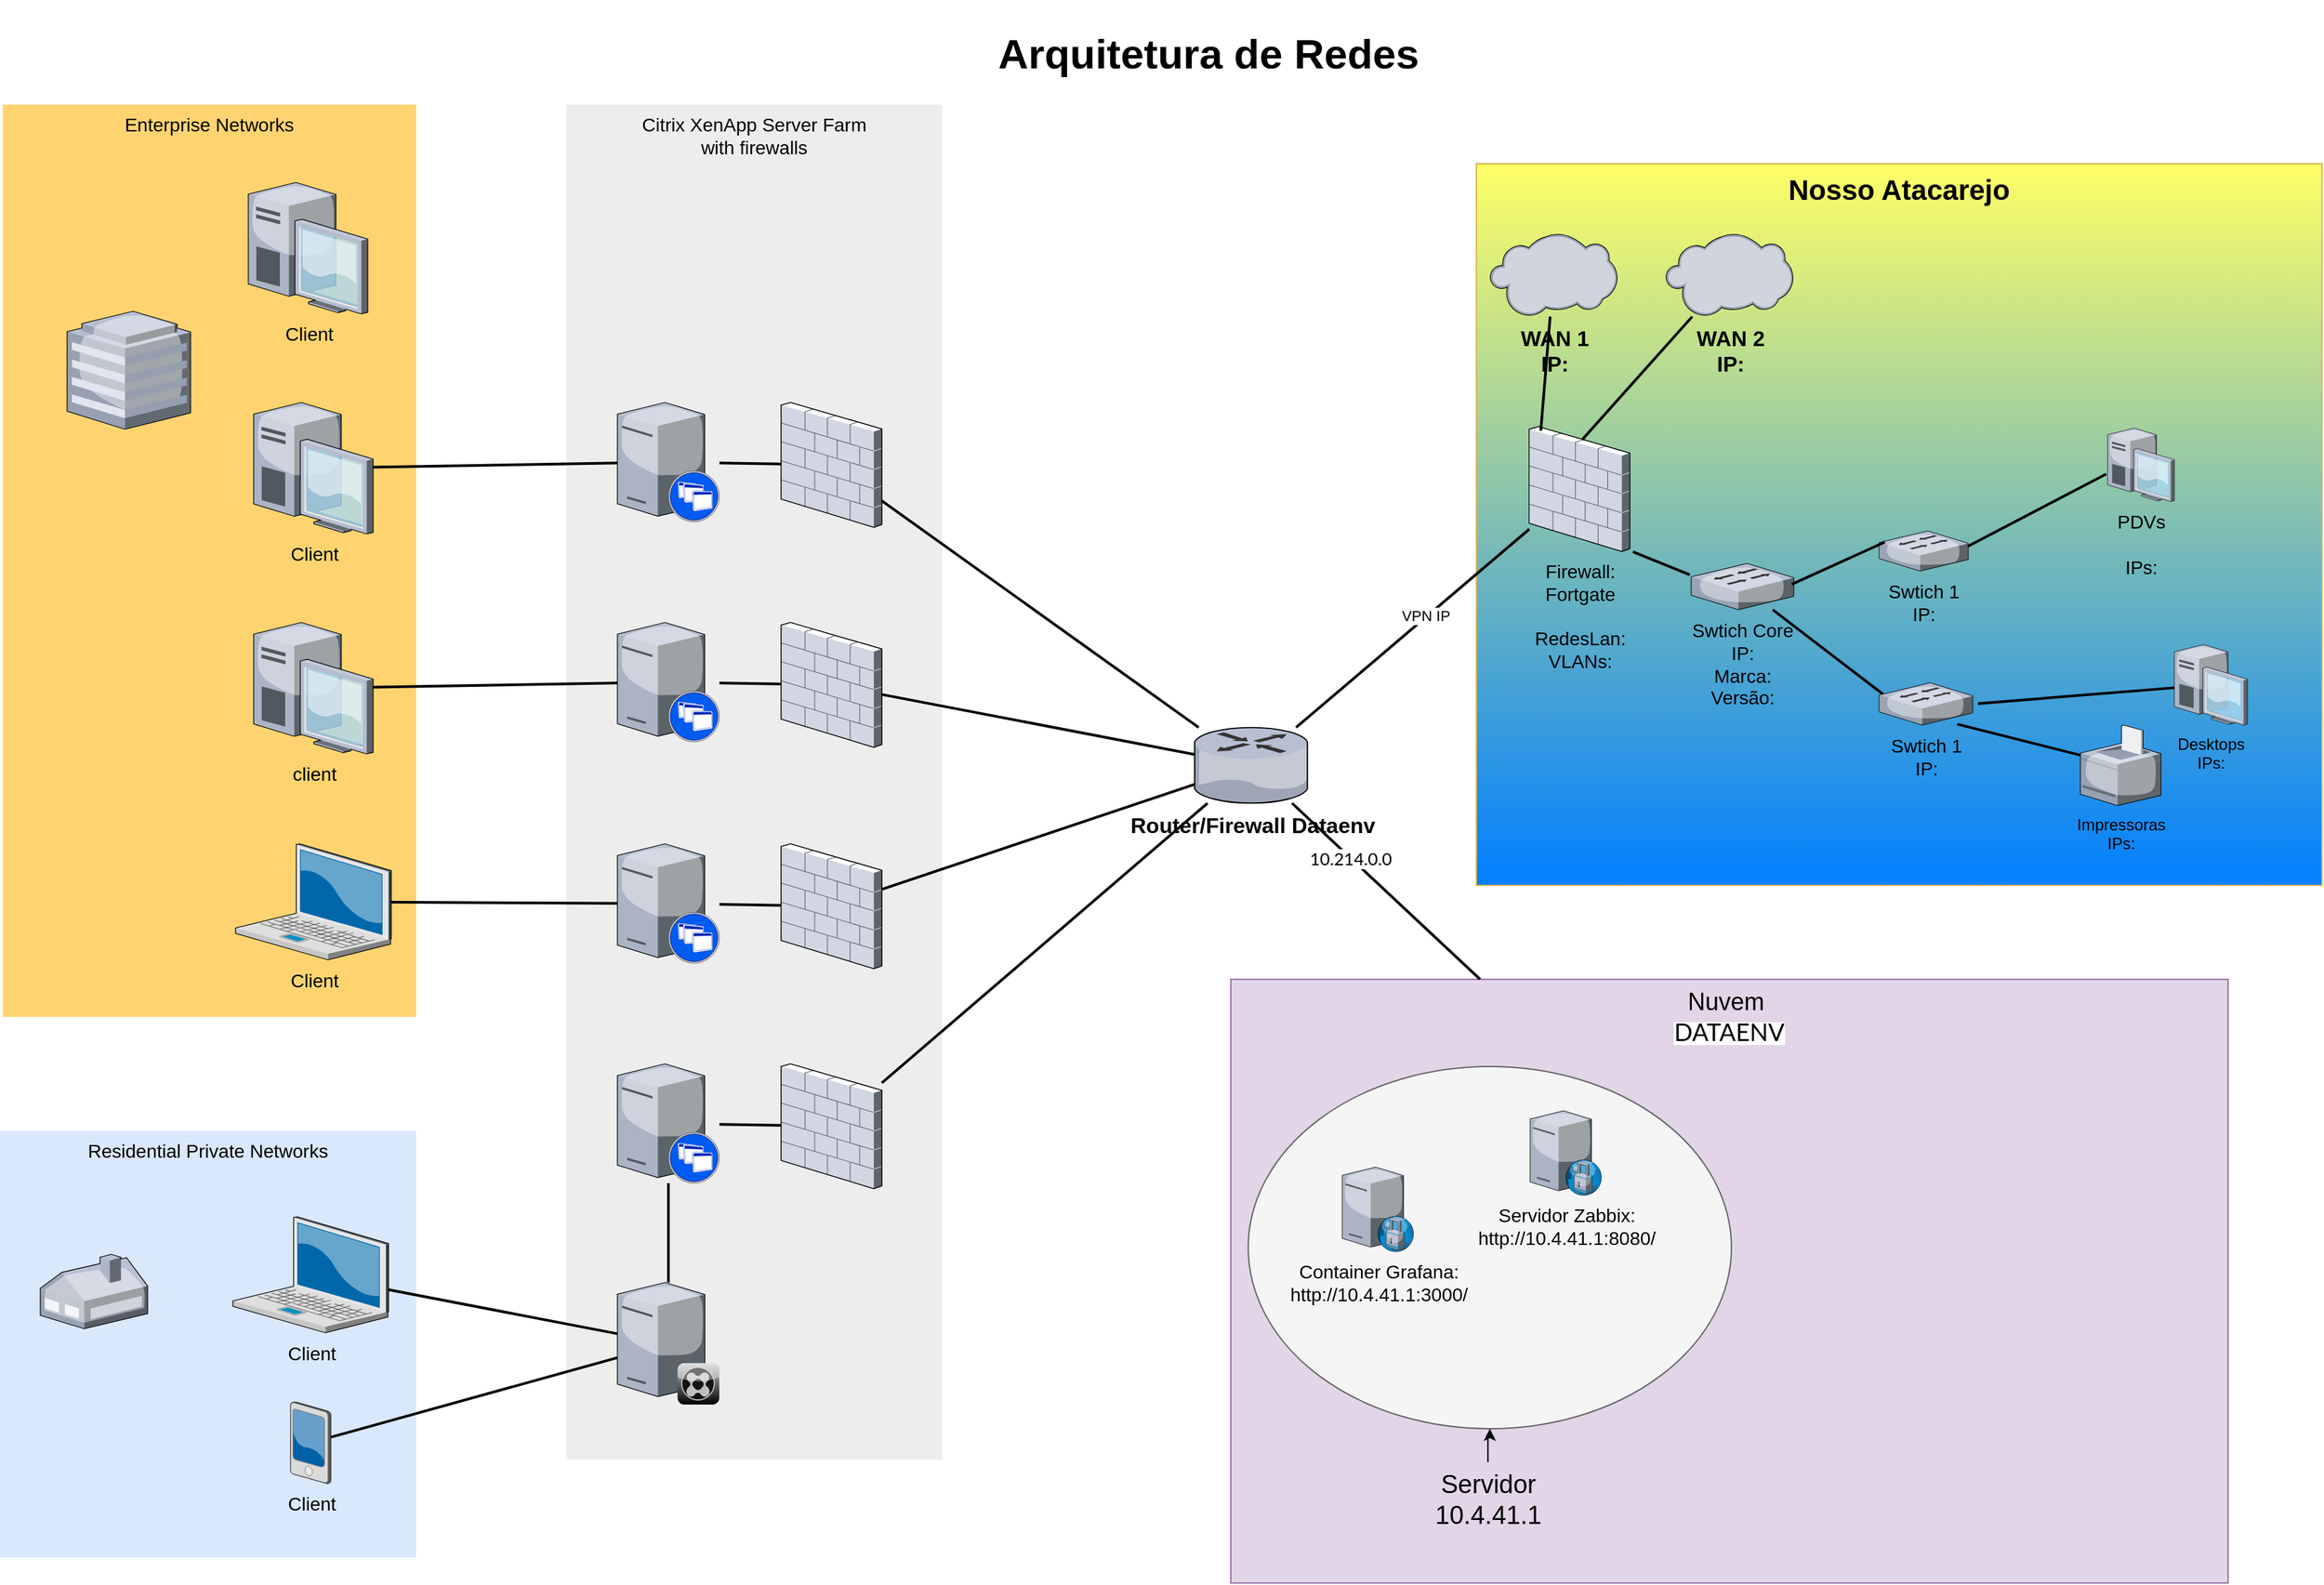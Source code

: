 <mxfile version="26.1.3">
  <diagram name="Page-1" id="e3a06f82-3646-2815-327d-82caf3d4e204">
    <mxGraphModel dx="2194" dy="1214" grid="1" gridSize="10" guides="1" tooltips="1" connect="1" arrows="1" fold="1" page="1" pageScale="1.5" pageWidth="1169" pageHeight="826" background="none" math="0" shadow="0">
      <root>
        <mxCell id="0" style=";html=1;" />
        <mxCell id="1" style=";html=1;" parent="0" />
        <mxCell id="6a7d8f32e03d9370-60" value="&lt;font style=&quot;font-size: 18px;&quot;&gt;Nuvem&amp;nbsp;&lt;/font&gt;&lt;div&gt;&lt;span style=&quot;font-family: lato; text-align: start; background-color: rgb(255, 255, 255);&quot;&gt;&lt;font style=&quot;font-size: 18px;&quot;&gt;DATAENV&lt;/font&gt;&lt;/span&gt;&lt;/div&gt;" style="whiteSpace=wrap;html=1;fillColor=#e1d5e7;fontSize=14;strokeColor=#9673a6;verticalAlign=top;" parent="1" vertex="1">
          <mxGeometry x="937" y="730" width="743" height="450" as="geometry" />
        </mxCell>
        <mxCell id="eO3I2PJSA5BFwuN0Dlqp-1" value="" style="ellipse;whiteSpace=wrap;html=1;fillColor=#f5f5f5;fontColor=#333333;strokeColor=#666666;" vertex="1" parent="1">
          <mxGeometry x="950" y="795" width="360" height="270" as="geometry" />
        </mxCell>
        <mxCell id="6a7d8f32e03d9370-61" value="&lt;font style=&quot;font-size: 21px;&quot;&gt;&lt;b&gt;Nosso Atacarejo&lt;/b&gt;&lt;/font&gt;" style="whiteSpace=wrap;html=1;fillColor=#FFFF66;fontSize=14;strokeColor=#d6b656;verticalAlign=top;gradientColor=#007FFF;" parent="1" vertex="1">
          <mxGeometry x="1120" y="122" width="630" height="538" as="geometry" />
        </mxCell>
        <mxCell id="6a7d8f32e03d9370-59" value="Citrix XenApp Server Farm&lt;div&gt;with firewalls&lt;/div&gt;" style="whiteSpace=wrap;html=1;fillColor=#EDEDED;fontSize=14;strokeColor=none;verticalAlign=top;" parent="1" vertex="1">
          <mxGeometry x="442" y="78" width="280" height="1010" as="geometry" />
        </mxCell>
        <mxCell id="6a7d8f32e03d9370-58" value="Residential Private Networks" style="whiteSpace=wrap;html=1;fillColor=#dae8fc;fontSize=14;strokeColor=none;verticalAlign=top;" parent="1" vertex="1">
          <mxGeometry x="20" y="843" width="310" height="318" as="geometry" />
        </mxCell>
        <mxCell id="6a7d8f32e03d9370-57" value="Enterprise Networks" style="whiteSpace=wrap;html=1;fillColor=#FFD470;gradientColor=none;fontSize=14;strokeColor=none;verticalAlign=top;" parent="1" vertex="1">
          <mxGeometry x="22" y="78" width="308" height="680" as="geometry" />
        </mxCell>
        <mxCell id="6a7d8f32e03d9370-36" style="edgeStyle=none;rounded=0;html=1;startSize=10;endSize=10;jettySize=auto;orthogonalLoop=1;fontSize=14;endArrow=none;endFill=0;strokeWidth=2;" parent="1" source="6a7d8f32e03d9370-1" target="6a7d8f32e03d9370-14" edge="1">
          <mxGeometry relative="1" as="geometry" />
        </mxCell>
        <mxCell id="6a7d8f32e03d9370-1" value="Client" style="verticalLabelPosition=bottom;aspect=fixed;html=1;verticalAlign=top;strokeColor=none;shape=mxgraph.citrix.laptop_2;fillColor=#66B2FF;gradientColor=#0066CC;fontSize=14;" parent="1" vertex="1">
          <mxGeometry x="193.5" y="907" width="116" height="86.5" as="geometry" />
        </mxCell>
        <mxCell id="6a7d8f32e03d9370-35" style="edgeStyle=none;rounded=0;html=1;startSize=10;endSize=10;jettySize=auto;orthogonalLoop=1;fontSize=14;endArrow=none;endFill=0;strokeWidth=2;" parent="1" source="6a7d8f32e03d9370-2" target="6a7d8f32e03d9370-9" edge="1">
          <mxGeometry relative="1" as="geometry" />
        </mxCell>
        <mxCell id="6a7d8f32e03d9370-2" value="Client" style="verticalLabelPosition=bottom;aspect=fixed;html=1;verticalAlign=top;strokeColor=none;shape=mxgraph.citrix.laptop_2;fillColor=#66B2FF;gradientColor=#0066CC;fontSize=14;" parent="1" vertex="1">
          <mxGeometry x="195.5" y="629" width="116" height="86.5" as="geometry" />
        </mxCell>
        <mxCell id="6a7d8f32e03d9370-34" style="edgeStyle=none;rounded=0;html=1;startSize=10;endSize=10;jettySize=auto;orthogonalLoop=1;fontSize=14;endArrow=none;endFill=0;strokeWidth=2;" parent="1" source="6a7d8f32e03d9370-3" target="6a7d8f32e03d9370-10" edge="1">
          <mxGeometry relative="1" as="geometry" />
        </mxCell>
        <mxCell id="6a7d8f32e03d9370-3" value="client" style="verticalLabelPosition=bottom;aspect=fixed;html=1;verticalAlign=top;strokeColor=none;shape=mxgraph.citrix.desktop;fillColor=#66B2FF;gradientColor=#0066CC;fontSize=14;" parent="1" vertex="1">
          <mxGeometry x="209.0" y="464.0" width="89" height="98" as="geometry" />
        </mxCell>
        <mxCell id="6a7d8f32e03d9370-33" style="edgeStyle=none;rounded=0;html=1;startSize=10;endSize=10;jettySize=auto;orthogonalLoop=1;fontSize=14;endArrow=none;endFill=0;strokeWidth=2;" parent="1" source="6a7d8f32e03d9370-4" target="6a7d8f32e03d9370-11" edge="1">
          <mxGeometry relative="1" as="geometry" />
        </mxCell>
        <mxCell id="6a7d8f32e03d9370-4" value="Client" style="verticalLabelPosition=bottom;aspect=fixed;html=1;verticalAlign=top;strokeColor=none;shape=mxgraph.citrix.desktop;fillColor=#66B2FF;gradientColor=#0066CC;fontSize=14;" parent="1" vertex="1">
          <mxGeometry x="209.0" y="300.0" width="89" height="98" as="geometry" />
        </mxCell>
        <mxCell id="6a7d8f32e03d9370-5" value="Client" style="verticalLabelPosition=bottom;aspect=fixed;html=1;verticalAlign=top;strokeColor=none;shape=mxgraph.citrix.desktop;fillColor=#66B2FF;gradientColor=#0066CC;fontSize=14;" parent="1" vertex="1">
          <mxGeometry x="205.0" y="136.0" width="89" height="98" as="geometry" />
        </mxCell>
        <mxCell id="6a7d8f32e03d9370-37" style="edgeStyle=none;rounded=0;html=1;startSize=10;endSize=10;jettySize=auto;orthogonalLoop=1;fontSize=14;endArrow=none;endFill=0;strokeWidth=2;" parent="1" source="6a7d8f32e03d9370-6" target="6a7d8f32e03d9370-14" edge="1">
          <mxGeometry relative="1" as="geometry" />
        </mxCell>
        <mxCell id="6a7d8f32e03d9370-6" value="Client" style="verticalLabelPosition=bottom;aspect=fixed;html=1;verticalAlign=top;strokeColor=none;shape=mxgraph.citrix.pda;fillColor=#66B2FF;gradientColor=#0066CC;fontSize=14;" parent="1" vertex="1">
          <mxGeometry x="236.5" y="1045" width="30" height="61" as="geometry" />
        </mxCell>
        <mxCell id="6a7d8f32e03d9370-39" style="edgeStyle=none;rounded=0;html=1;startSize=10;endSize=10;jettySize=auto;orthogonalLoop=1;fontSize=14;endArrow=none;endFill=0;strokeWidth=2;" parent="1" source="6a7d8f32e03d9370-8" target="6a7d8f32e03d9370-21" edge="1">
          <mxGeometry relative="1" as="geometry">
            <mxPoint x="580" y="826" as="targetPoint" />
          </mxGeometry>
        </mxCell>
        <mxCell id="6a7d8f32e03d9370-8" value="" style="verticalLabelPosition=bottom;aspect=fixed;html=1;verticalAlign=top;strokeColor=none;shape=mxgraph.citrix.xenapp_server;fillColor=#66B2FF;gradientColor=#0066CC;fontSize=14;" parent="1" vertex="1">
          <mxGeometry x="480.0" y="793" width="76" height="89" as="geometry" />
        </mxCell>
        <mxCell id="6a7d8f32e03d9370-40" style="edgeStyle=none;rounded=0;html=1;startSize=10;endSize=10;jettySize=auto;orthogonalLoop=1;fontSize=14;endArrow=none;endFill=0;strokeWidth=2;" parent="1" source="6a7d8f32e03d9370-9" target="6a7d8f32e03d9370-20" edge="1">
          <mxGeometry relative="1" as="geometry" />
        </mxCell>
        <mxCell id="6a7d8f32e03d9370-9" value="" style="verticalLabelPosition=bottom;aspect=fixed;html=1;verticalAlign=top;strokeColor=none;shape=mxgraph.citrix.xenapp_server;fillColor=#66B2FF;gradientColor=#0066CC;fontSize=14;" parent="1" vertex="1">
          <mxGeometry x="480.0" y="629" width="76" height="89" as="geometry" />
        </mxCell>
        <mxCell id="6a7d8f32e03d9370-41" style="edgeStyle=none;rounded=0;html=1;startSize=10;endSize=10;jettySize=auto;orthogonalLoop=1;fontSize=14;endArrow=none;endFill=0;strokeWidth=2;" parent="1" source="6a7d8f32e03d9370-10" target="6a7d8f32e03d9370-19" edge="1">
          <mxGeometry relative="1" as="geometry" />
        </mxCell>
        <mxCell id="6a7d8f32e03d9370-10" value="" style="verticalLabelPosition=bottom;aspect=fixed;html=1;verticalAlign=top;strokeColor=none;shape=mxgraph.citrix.xenapp_server;fillColor=#66B2FF;gradientColor=#0066CC;fontSize=14;" parent="1" vertex="1">
          <mxGeometry x="480.0" y="464" width="76" height="89" as="geometry" />
        </mxCell>
        <mxCell id="6a7d8f32e03d9370-42" style="edgeStyle=none;rounded=0;html=1;startSize=10;endSize=10;jettySize=auto;orthogonalLoop=1;fontSize=14;endArrow=none;endFill=0;strokeWidth=2;" parent="1" source="6a7d8f32e03d9370-11" target="6a7d8f32e03d9370-18" edge="1">
          <mxGeometry relative="1" as="geometry" />
        </mxCell>
        <mxCell id="6a7d8f32e03d9370-11" value="" style="verticalLabelPosition=bottom;aspect=fixed;html=1;verticalAlign=top;strokeColor=none;shape=mxgraph.citrix.xenapp_server;fillColor=#66B2FF;gradientColor=#0066CC;fontSize=14;" parent="1" vertex="1">
          <mxGeometry x="480.0" y="300" width="76" height="89" as="geometry" />
        </mxCell>
        <mxCell id="6a7d8f32e03d9370-52" style="edgeStyle=none;rounded=0;html=1;startSize=10;endSize=10;jettySize=auto;orthogonalLoop=1;fontSize=14;endArrow=none;endFill=0;strokeWidth=2;entryX=0.002;entryY=0.822;entryDx=0;entryDy=0;entryPerimeter=0;" parent="1" source="6a7d8f32e03d9370-13" target="eO3I2PJSA5BFwuN0Dlqp-6" edge="1">
          <mxGeometry relative="1" as="geometry" />
        </mxCell>
        <mxCell id="eO3I2PJSA5BFwuN0Dlqp-28" value="VPN IP" style="edgeLabel;html=1;align=center;verticalAlign=middle;resizable=0;points=[];" vertex="1" connectable="0" parent="6a7d8f32e03d9370-52">
          <mxGeometry x="0.113" y="1" relative="1" as="geometry">
            <mxPoint as="offset" />
          </mxGeometry>
        </mxCell>
        <mxCell id="6a7d8f32e03d9370-56" style="edgeStyle=none;rounded=0;html=1;startSize=10;endSize=10;jettySize=auto;orthogonalLoop=1;fontSize=14;endArrow=none;endFill=0;strokeWidth=2;entryX=0.25;entryY=0;entryDx=0;entryDy=0;" parent="1" source="6a7d8f32e03d9370-13" target="6a7d8f32e03d9370-60" edge="1">
          <mxGeometry relative="1" as="geometry" />
        </mxCell>
        <mxCell id="eO3I2PJSA5BFwuN0Dlqp-20" value="&lt;span style=&quot;font-family: lato; font-size: 12.8px; text-align: start; text-wrap-mode: wrap;&quot;&gt;10.214.0.0&lt;/span&gt;" style="edgeLabel;html=1;align=center;verticalAlign=middle;resizable=0;points=[];" vertex="1" connectable="0" parent="6a7d8f32e03d9370-56">
          <mxGeometry x="-0.378" relative="1" as="geometry">
            <mxPoint as="offset" />
          </mxGeometry>
        </mxCell>
        <mxCell id="6a7d8f32e03d9370-13" value="&lt;font style=&quot;font-size: 16px;&quot;&gt;&lt;b&gt;Router/Firewall Dataenv&lt;/b&gt;&lt;/font&gt;" style="verticalLabelPosition=bottom;aspect=fixed;html=1;verticalAlign=top;strokeColor=none;shape=mxgraph.citrix.router;fillColor=#66B2FF;gradientColor=#0066CC;fontSize=14;" parent="1" vertex="1">
          <mxGeometry x="910" y="542.29" width="85" height="56.41" as="geometry" />
        </mxCell>
        <mxCell id="6a7d8f32e03d9370-38" style="edgeStyle=none;rounded=0;html=1;startSize=10;endSize=10;jettySize=auto;orthogonalLoop=1;fontSize=14;endArrow=none;endFill=0;strokeWidth=2;" parent="1" source="6a7d8f32e03d9370-14" target="6a7d8f32e03d9370-8" edge="1">
          <mxGeometry relative="1" as="geometry" />
        </mxCell>
        <mxCell id="6a7d8f32e03d9370-14" value="" style="verticalLabelPosition=bottom;aspect=fixed;html=1;verticalAlign=top;strokeColor=none;shape=mxgraph.citrix.xenclient_synchronizer;fillColor=#CCCCCC;gradientColor=#000000;gradientDirection=south;fontSize=14;" parent="1" vertex="1">
          <mxGeometry x="480.0" y="956" width="76" height="91" as="geometry" />
        </mxCell>
        <mxCell id="6a7d8f32e03d9370-45" style="edgeStyle=none;rounded=0;html=1;startSize=10;endSize=10;jettySize=auto;orthogonalLoop=1;fontSize=14;endArrow=none;endFill=0;strokeWidth=2;" parent="1" source="6a7d8f32e03d9370-18" target="6a7d8f32e03d9370-13" edge="1">
          <mxGeometry relative="1" as="geometry" />
        </mxCell>
        <mxCell id="6a7d8f32e03d9370-18" value="" style="verticalLabelPosition=bottom;aspect=fixed;html=1;verticalAlign=top;strokeColor=none;shape=mxgraph.citrix.firewall;fillColor=#66B2FF;gradientColor=#0066CC;fontSize=14;" parent="1" vertex="1">
          <mxGeometry x="602" y="300" width="75" height="93" as="geometry" />
        </mxCell>
        <mxCell id="6a7d8f32e03d9370-46" style="edgeStyle=none;rounded=0;html=1;startSize=10;endSize=10;jettySize=auto;orthogonalLoop=1;fontSize=14;endArrow=none;endFill=0;strokeWidth=2;" parent="1" source="6a7d8f32e03d9370-19" target="6a7d8f32e03d9370-13" edge="1">
          <mxGeometry relative="1" as="geometry" />
        </mxCell>
        <mxCell id="6a7d8f32e03d9370-19" value="" style="verticalLabelPosition=bottom;aspect=fixed;html=1;verticalAlign=top;strokeColor=none;shape=mxgraph.citrix.firewall;fillColor=#66B2FF;gradientColor=#0066CC;fontSize=14;" parent="1" vertex="1">
          <mxGeometry x="602" y="464" width="75" height="93" as="geometry" />
        </mxCell>
        <mxCell id="6a7d8f32e03d9370-47" style="edgeStyle=none;rounded=0;html=1;startSize=10;endSize=10;jettySize=auto;orthogonalLoop=1;fontSize=14;endArrow=none;endFill=0;strokeWidth=2;" parent="1" source="6a7d8f32e03d9370-20" target="6a7d8f32e03d9370-13" edge="1">
          <mxGeometry relative="1" as="geometry" />
        </mxCell>
        <mxCell id="6a7d8f32e03d9370-20" value="" style="verticalLabelPosition=bottom;aspect=fixed;html=1;verticalAlign=top;strokeColor=none;shape=mxgraph.citrix.firewall;fillColor=#66B2FF;gradientColor=#0066CC;fontSize=14;" parent="1" vertex="1">
          <mxGeometry x="602" y="629" width="75" height="93" as="geometry" />
        </mxCell>
        <mxCell id="6a7d8f32e03d9370-48" style="edgeStyle=none;rounded=0;html=1;startSize=10;endSize=10;jettySize=auto;orthogonalLoop=1;fontSize=14;endArrow=none;endFill=0;strokeWidth=2;" parent="1" source="6a7d8f32e03d9370-21" target="6a7d8f32e03d9370-13" edge="1">
          <mxGeometry relative="1" as="geometry" />
        </mxCell>
        <mxCell id="6a7d8f32e03d9370-21" value="" style="verticalLabelPosition=bottom;aspect=fixed;html=1;verticalAlign=top;strokeColor=none;shape=mxgraph.citrix.firewall;fillColor=#66B2FF;gradientColor=#0066CC;fontSize=14;" parent="1" vertex="1">
          <mxGeometry x="602" y="793" width="75" height="93" as="geometry" />
        </mxCell>
        <mxCell id="6a7d8f32e03d9370-23" value="" style="verticalLabelPosition=bottom;aspect=fixed;html=1;verticalAlign=top;strokeColor=none;shape=mxgraph.citrix.home_office;fillColor=#66B2FF;gradientColor=#0066CC;fontSize=14;" parent="1" vertex="1">
          <mxGeometry x="50" y="935" width="80" height="55.5" as="geometry" />
        </mxCell>
        <mxCell id="6a7d8f32e03d9370-24" value="" style="verticalLabelPosition=bottom;aspect=fixed;html=1;verticalAlign=top;strokeColor=none;shape=mxgraph.citrix.hq_enterprise;fillColor=#66B2FF;gradientColor=#0066CC;fontSize=14;" parent="1" vertex="1">
          <mxGeometry x="70" y="232" width="92" height="88" as="geometry" />
        </mxCell>
        <mxCell id="6a7d8f32e03d9370-25" value="Servidor Zabbix:&lt;br&gt;http://10.4.41.1:8080/" style="verticalLabelPosition=bottom;aspect=fixed;html=1;verticalAlign=top;strokeColor=none;shape=mxgraph.citrix.proxy_server;fillColor=#66B2FF;gradientColor=#0066CC;fontSize=14;" parent="1" vertex="1">
          <mxGeometry x="1160" y="828" width="53.55" height="63" as="geometry" />
        </mxCell>
        <mxCell id="6a7d8f32e03d9370-55" style="edgeStyle=none;rounded=0;html=1;startSize=10;endSize=10;jettySize=auto;orthogonalLoop=1;fontSize=14;endArrow=none;endFill=0;strokeWidth=2;entryX=0.048;entryY=0.279;entryDx=0;entryDy=0;entryPerimeter=0;" parent="1" source="6a7d8f32e03d9370-26" target="eO3I2PJSA5BFwuN0Dlqp-8" edge="1">
          <mxGeometry relative="1" as="geometry">
            <mxPoint x="1410" y="530" as="targetPoint" />
          </mxGeometry>
        </mxCell>
        <mxCell id="6a7d8f32e03d9370-26" value="Swtich Core&lt;br&gt;IP:&lt;br&gt;Marca:&lt;br&gt;Versão:" style="verticalLabelPosition=bottom;aspect=fixed;html=1;verticalAlign=top;strokeColor=none;shape=mxgraph.citrix.switch;fillColor=#66B2FF;gradientColor=#0066CC;fontSize=14;" parent="1" vertex="1">
          <mxGeometry x="1280" y="420" width="76.48" height="34.5" as="geometry" />
        </mxCell>
        <mxCell id="eO3I2PJSA5BFwuN0Dlqp-2" value="Container Grafana:&lt;br&gt;http://10.4.41.1:3000/" style="verticalLabelPosition=bottom;aspect=fixed;html=1;verticalAlign=top;strokeColor=none;shape=mxgraph.citrix.proxy_server;fillColor=#66B2FF;gradientColor=#0066CC;fontSize=14;" vertex="1" parent="1">
          <mxGeometry x="1020" y="870" width="53.55" height="63" as="geometry" />
        </mxCell>
        <mxCell id="eO3I2PJSA5BFwuN0Dlqp-5" style="edgeStyle=orthogonalEdgeStyle;rounded=0;orthogonalLoop=1;jettySize=auto;html=1;" edge="1" parent="1" source="eO3I2PJSA5BFwuN0Dlqp-4" target="eO3I2PJSA5BFwuN0Dlqp-1">
          <mxGeometry relative="1" as="geometry" />
        </mxCell>
        <mxCell id="eO3I2PJSA5BFwuN0Dlqp-4" value="&lt;font style=&quot;font-size: 19px;&quot;&gt;Servidor 10.4.41.1&lt;/font&gt;" style="text;html=1;align=center;verticalAlign=middle;whiteSpace=wrap;rounded=0;" vertex="1" parent="1">
          <mxGeometry x="1073.55" y="1090" width="110" height="56" as="geometry" />
        </mxCell>
        <mxCell id="eO3I2PJSA5BFwuN0Dlqp-6" value="Firewall:&lt;br&gt;Fortgate&lt;br&gt;&lt;br&gt;RedesLan:&lt;br&gt;VLANs:" style="verticalLabelPosition=bottom;aspect=fixed;html=1;verticalAlign=top;strokeColor=none;shape=mxgraph.citrix.firewall;fillColor=#66B2FF;gradientColor=#0066CC;fontSize=14;" vertex="1" parent="1">
          <mxGeometry x="1159.28" y="318" width="75" height="93" as="geometry" />
        </mxCell>
        <mxCell id="eO3I2PJSA5BFwuN0Dlqp-7" style="edgeStyle=none;rounded=0;html=1;startSize=10;endSize=10;jettySize=auto;orthogonalLoop=1;fontSize=14;endArrow=none;endFill=0;strokeWidth=2;entryX=-0.014;entryY=0.244;entryDx=0;entryDy=0;entryPerimeter=0;exitX=1.031;exitY=1.003;exitDx=0;exitDy=0;exitPerimeter=0;" edge="1" parent="1" source="eO3I2PJSA5BFwuN0Dlqp-6" target="6a7d8f32e03d9370-26">
          <mxGeometry relative="1" as="geometry">
            <mxPoint x="1240.5" y="573" as="sourcePoint" />
            <mxPoint x="1351.5" y="545" as="targetPoint" />
          </mxGeometry>
        </mxCell>
        <mxCell id="eO3I2PJSA5BFwuN0Dlqp-8" value="Swtich 1&lt;br&gt;IP:" style="verticalLabelPosition=bottom;aspect=fixed;html=1;verticalAlign=top;strokeColor=none;shape=mxgraph.citrix.switch;fillColor=#66B2FF;gradientColor=#0066CC;fontSize=14;" vertex="1" parent="1">
          <mxGeometry x="1420" y="509" width="69.83" height="31.5" as="geometry" />
        </mxCell>
        <mxCell id="eO3I2PJSA5BFwuN0Dlqp-9" value="Swtich 1&lt;br&gt;IP:" style="verticalLabelPosition=bottom;aspect=fixed;html=1;verticalAlign=top;strokeColor=none;shape=mxgraph.citrix.switch;fillColor=#66B2FF;gradientColor=#0066CC;fontSize=14;" vertex="1" parent="1">
          <mxGeometry x="1420" y="395.75" width="66.5" height="30" as="geometry" />
        </mxCell>
        <mxCell id="eO3I2PJSA5BFwuN0Dlqp-10" style="edgeStyle=none;rounded=0;html=1;startSize=10;endSize=10;jettySize=auto;orthogonalLoop=1;fontSize=14;endArrow=none;endFill=0;strokeWidth=2;entryX=0.064;entryY=0.279;entryDx=0;entryDy=0;entryPerimeter=0;exitX=0.98;exitY=0.451;exitDx=0;exitDy=0;exitPerimeter=0;" edge="1" parent="1" source="6a7d8f32e03d9370-26" target="eO3I2PJSA5BFwuN0Dlqp-9">
          <mxGeometry relative="1" as="geometry">
            <mxPoint x="1362" y="441" as="sourcePoint" />
            <mxPoint x="1433" y="497" as="targetPoint" />
          </mxGeometry>
        </mxCell>
        <mxCell id="eO3I2PJSA5BFwuN0Dlqp-12" value="PDVs&lt;br&gt;&lt;br&gt;IPs:" style="verticalLabelPosition=bottom;aspect=fixed;html=1;verticalAlign=top;strokeColor=none;shape=mxgraph.citrix.desktop;fillColor=#66B2FF;gradientColor=#0066CC;fontSize=14;" vertex="1" parent="1">
          <mxGeometry x="1590.27" y="319.13" width="49.73" height="54.75" as="geometry" />
        </mxCell>
        <mxCell id="eO3I2PJSA5BFwuN0Dlqp-13" style="edgeStyle=none;rounded=0;html=1;startSize=10;endSize=10;jettySize=auto;orthogonalLoop=1;fontSize=14;endArrow=none;endFill=0;strokeWidth=2;exitX=0.995;exitY=0.382;exitDx=0;exitDy=0;exitPerimeter=0;entryX=-0.021;entryY=0.626;entryDx=0;entryDy=0;entryPerimeter=0;" edge="1" parent="1" source="eO3I2PJSA5BFwuN0Dlqp-9" target="eO3I2PJSA5BFwuN0Dlqp-12">
          <mxGeometry relative="1" as="geometry">
            <mxPoint x="1484" y="402.25" as="sourcePoint" />
            <mxPoint x="1670" y="399.25" as="targetPoint" />
          </mxGeometry>
        </mxCell>
        <mxCell id="eO3I2PJSA5BFwuN0Dlqp-14" value="&lt;font style=&quot;font-size: 16px;&quot;&gt;&lt;b&gt;WAN 1&lt;br&gt;IP:&lt;/b&gt;&lt;/font&gt;" style="verticalLabelPosition=bottom;sketch=0;aspect=fixed;html=1;verticalAlign=top;strokeColor=none;align=center;outlineConnect=0;shape=mxgraph.citrix.cloud;" vertex="1" parent="1">
          <mxGeometry x="1130" y="174" width="95" height="62" as="geometry" />
        </mxCell>
        <mxCell id="eO3I2PJSA5BFwuN0Dlqp-15" style="edgeStyle=none;rounded=0;html=1;startSize=10;endSize=10;jettySize=auto;orthogonalLoop=1;fontSize=14;endArrow=none;endFill=0;strokeWidth=2;exitX=0.116;exitY=0.033;exitDx=0;exitDy=0;exitPerimeter=0;" edge="1" parent="1" source="eO3I2PJSA5BFwuN0Dlqp-6" target="eO3I2PJSA5BFwuN0Dlqp-14">
          <mxGeometry relative="1" as="geometry">
            <mxPoint x="1217" y="442" as="sourcePoint" />
            <mxPoint x="1264" y="470" as="targetPoint" />
          </mxGeometry>
        </mxCell>
        <mxCell id="eO3I2PJSA5BFwuN0Dlqp-18" value="&lt;font style=&quot;font-size: 16px;&quot;&gt;&lt;b&gt;WAN 2&lt;br&gt;IP:&lt;/b&gt;&lt;/font&gt;" style="verticalLabelPosition=bottom;sketch=0;aspect=fixed;html=1;verticalAlign=top;strokeColor=none;align=center;outlineConnect=0;shape=mxgraph.citrix.cloud;" vertex="1" parent="1">
          <mxGeometry x="1261" y="174" width="95" height="62" as="geometry" />
        </mxCell>
        <mxCell id="eO3I2PJSA5BFwuN0Dlqp-19" style="edgeStyle=none;rounded=0;html=1;startSize=10;endSize=10;jettySize=auto;orthogonalLoop=1;fontSize=14;endArrow=none;endFill=0;strokeWidth=2;exitX=0.528;exitY=0.104;exitDx=0;exitDy=0;exitPerimeter=0;" edge="1" parent="1" target="eO3I2PJSA5BFwuN0Dlqp-18" source="eO3I2PJSA5BFwuN0Dlqp-6">
          <mxGeometry relative="1" as="geometry">
            <mxPoint x="1254" y="342" as="sourcePoint" />
            <mxPoint x="1379" y="470" as="targetPoint" />
          </mxGeometry>
        </mxCell>
        <mxCell id="eO3I2PJSA5BFwuN0Dlqp-23" value="&lt;h2&gt;&lt;font style=&quot;font-size: 31px;&quot;&gt;Arquitetura de Redes&lt;/font&gt;&lt;/h2&gt;" style="text;html=1;align=center;verticalAlign=middle;resizable=0;points=[];autosize=1;strokeColor=none;fillColor=none;" vertex="1" parent="1">
          <mxGeometry x="750" width="340" height="80" as="geometry" />
        </mxCell>
        <mxCell id="eO3I2PJSA5BFwuN0Dlqp-24" value="Impressoras&lt;br&gt;IPs:" style="verticalLabelPosition=bottom;sketch=0;aspect=fixed;html=1;verticalAlign=top;strokeColor=none;align=center;outlineConnect=0;shape=mxgraph.citrix.printer;" vertex="1" parent="1">
          <mxGeometry x="1570" y="540.5" width="60" height="60" as="geometry" />
        </mxCell>
        <mxCell id="eO3I2PJSA5BFwuN0Dlqp-25" value="Desktops&lt;br&gt;IPs:" style="verticalLabelPosition=bottom;sketch=0;aspect=fixed;html=1;verticalAlign=top;strokeColor=none;align=center;outlineConnect=0;shape=mxgraph.citrix.desktop;" vertex="1" parent="1">
          <mxGeometry x="1640" y="480.5" width="54.49" height="60" as="geometry" />
        </mxCell>
        <mxCell id="eO3I2PJSA5BFwuN0Dlqp-26" style="edgeStyle=none;rounded=0;html=1;startSize=10;endSize=10;jettySize=auto;orthogonalLoop=1;fontSize=14;endArrow=none;endFill=0;strokeWidth=2;exitX=1.055;exitY=0.491;exitDx=0;exitDy=0;exitPerimeter=0;" edge="1" parent="1" source="eO3I2PJSA5BFwuN0Dlqp-8" target="eO3I2PJSA5BFwuN0Dlqp-25">
          <mxGeometry relative="1" as="geometry">
            <mxPoint x="1496" y="417" as="sourcePoint" />
            <mxPoint x="1609" y="415" as="targetPoint" />
          </mxGeometry>
        </mxCell>
        <mxCell id="eO3I2PJSA5BFwuN0Dlqp-27" style="edgeStyle=none;rounded=0;html=1;startSize=10;endSize=10;jettySize=auto;orthogonalLoop=1;fontSize=14;endArrow=none;endFill=0;strokeWidth=2;entryX=0.835;entryY=0.979;entryDx=0;entryDy=0;entryPerimeter=0;" edge="1" parent="1" source="eO3I2PJSA5BFwuN0Dlqp-24" target="eO3I2PJSA5BFwuN0Dlqp-8">
          <mxGeometry relative="1" as="geometry">
            <mxPoint x="1506" y="427" as="sourcePoint" />
            <mxPoint x="1619" y="425" as="targetPoint" />
          </mxGeometry>
        </mxCell>
      </root>
    </mxGraphModel>
  </diagram>
</mxfile>
